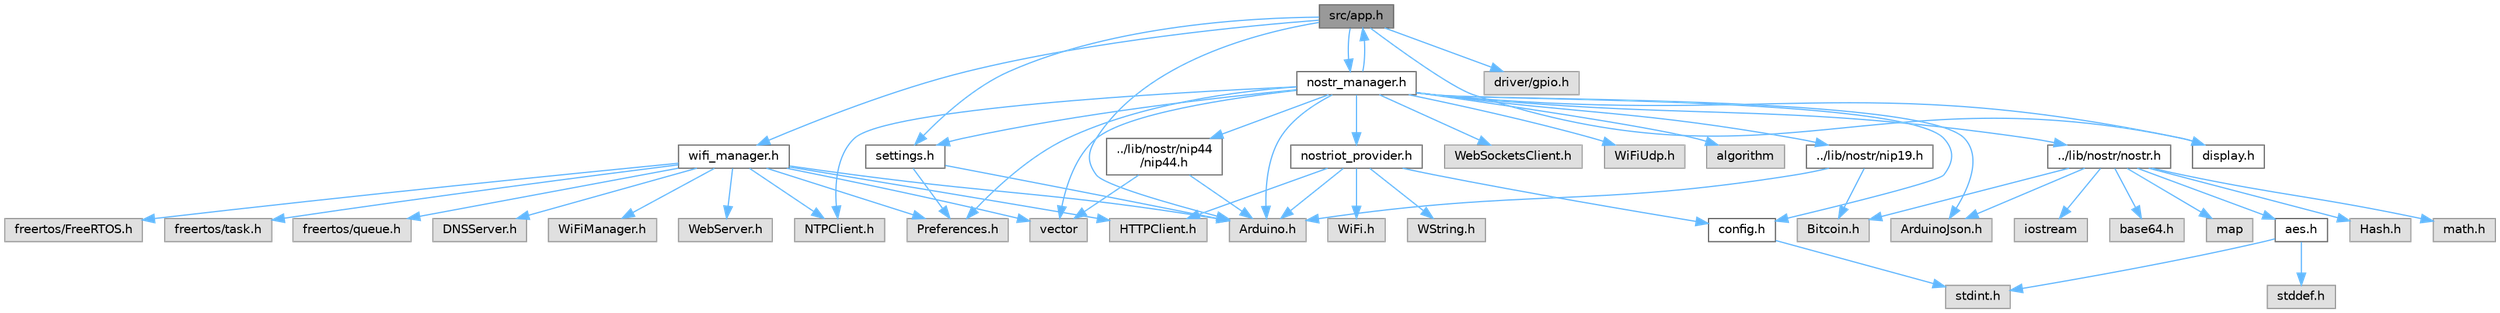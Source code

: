digraph "src/app.h"
{
 // LATEX_PDF_SIZE
  bgcolor="transparent";
  edge [fontname=Helvetica,fontsize=10,labelfontname=Helvetica,labelfontsize=10];
  node [fontname=Helvetica,fontsize=10,shape=box,height=0.2,width=0.4];
  Node1 [label="src/app.h",height=0.2,width=0.4,color="gray40", fillcolor="grey60", style="filled", fontcolor="black",tooltip=" "];
  Node1 -> Node2 [color="steelblue1",style="solid"];
  Node2 [label="Arduino.h",height=0.2,width=0.4,color="grey60", fillcolor="#E0E0E0", style="filled",tooltip=" "];
  Node1 -> Node3 [color="steelblue1",style="solid"];
  Node3 [label="driver/gpio.h",height=0.2,width=0.4,color="grey60", fillcolor="#E0E0E0", style="filled",tooltip=" "];
  Node1 -> Node4 [color="steelblue1",style="solid"];
  Node4 [label="settings.h",height=0.2,width=0.4,color="grey40", fillcolor="white", style="filled",URL="$settings_8h.html",tooltip=" "];
  Node4 -> Node2 [color="steelblue1",style="solid"];
  Node4 -> Node5 [color="steelblue1",style="solid"];
  Node5 [label="Preferences.h",height=0.2,width=0.4,color="grey60", fillcolor="#E0E0E0", style="filled",tooltip=" "];
  Node1 -> Node6 [color="steelblue1",style="solid"];
  Node6 [label="display.h",height=0.2,width=0.4,color="grey40", fillcolor="white", style="filled",URL="$display_8h.html",tooltip=" "];
  Node1 -> Node7 [color="steelblue1",style="solid"];
  Node7 [label="wifi_manager.h",height=0.2,width=0.4,color="grey40", fillcolor="white", style="filled",URL="$wifi__manager_8h.html",tooltip=" "];
  Node7 -> Node2 [color="steelblue1",style="solid"];
  Node7 -> Node8 [color="steelblue1",style="solid"];
  Node8 [label="WiFiManager.h",height=0.2,width=0.4,color="grey60", fillcolor="#E0E0E0", style="filled",tooltip=" "];
  Node7 -> Node9 [color="steelblue1",style="solid"];
  Node9 [label="WebServer.h",height=0.2,width=0.4,color="grey60", fillcolor="#E0E0E0", style="filled",tooltip=" "];
  Node7 -> Node10 [color="steelblue1",style="solid"];
  Node10 [label="DNSServer.h",height=0.2,width=0.4,color="grey60", fillcolor="#E0E0E0", style="filled",tooltip=" "];
  Node7 -> Node11 [color="steelblue1",style="solid"];
  Node11 [label="HTTPClient.h",height=0.2,width=0.4,color="grey60", fillcolor="#E0E0E0", style="filled",tooltip=" "];
  Node7 -> Node5 [color="steelblue1",style="solid"];
  Node7 -> Node12 [color="steelblue1",style="solid"];
  Node12 [label="NTPClient.h",height=0.2,width=0.4,color="grey60", fillcolor="#E0E0E0", style="filled",tooltip=" "];
  Node7 -> Node13 [color="steelblue1",style="solid"];
  Node13 [label="vector",height=0.2,width=0.4,color="grey60", fillcolor="#E0E0E0", style="filled",tooltip=" "];
  Node7 -> Node14 [color="steelblue1",style="solid"];
  Node14 [label="freertos/FreeRTOS.h",height=0.2,width=0.4,color="grey60", fillcolor="#E0E0E0", style="filled",tooltip=" "];
  Node7 -> Node15 [color="steelblue1",style="solid"];
  Node15 [label="freertos/task.h",height=0.2,width=0.4,color="grey60", fillcolor="#E0E0E0", style="filled",tooltip=" "];
  Node7 -> Node16 [color="steelblue1",style="solid"];
  Node16 [label="freertos/queue.h",height=0.2,width=0.4,color="grey60", fillcolor="#E0E0E0", style="filled",tooltip=" "];
  Node1 -> Node17 [color="steelblue1",style="solid"];
  Node17 [label="nostr_manager.h",height=0.2,width=0.4,color="grey40", fillcolor="white", style="filled",URL="$nostr__manager_8h.html",tooltip=" "];
  Node17 -> Node2 [color="steelblue1",style="solid"];
  Node17 -> Node18 [color="steelblue1",style="solid"];
  Node18 [label="WebSocketsClient.h",height=0.2,width=0.4,color="grey60", fillcolor="#E0E0E0", style="filled",tooltip=" "];
  Node17 -> Node19 [color="steelblue1",style="solid"];
  Node19 [label="ArduinoJson.h",height=0.2,width=0.4,color="grey60", fillcolor="#E0E0E0", style="filled",tooltip=" "];
  Node17 -> Node20 [color="steelblue1",style="solid"];
  Node20 [label="WiFiUdp.h",height=0.2,width=0.4,color="grey60", fillcolor="#E0E0E0", style="filled",tooltip=" "];
  Node17 -> Node12 [color="steelblue1",style="solid"];
  Node17 -> Node5 [color="steelblue1",style="solid"];
  Node17 -> Node13 [color="steelblue1",style="solid"];
  Node17 -> Node21 [color="steelblue1",style="solid"];
  Node21 [label="algorithm",height=0.2,width=0.4,color="grey60", fillcolor="#E0E0E0", style="filled",tooltip=" "];
  Node17 -> Node4 [color="steelblue1",style="solid"];
  Node17 -> Node1 [color="steelblue1",style="solid"];
  Node17 -> Node6 [color="steelblue1",style="solid"];
  Node17 -> Node22 [color="steelblue1",style="solid"];
  Node22 [label="config.h",height=0.2,width=0.4,color="grey40", fillcolor="white", style="filled",URL="$config_8h.html",tooltip="System Configuration Constants and Definitions."];
  Node22 -> Node23 [color="steelblue1",style="solid"];
  Node23 [label="stdint.h",height=0.2,width=0.4,color="grey60", fillcolor="#E0E0E0", style="filled",tooltip=" "];
  Node17 -> Node24 [color="steelblue1",style="solid"];
  Node24 [label="nostriot_provider.h",height=0.2,width=0.4,color="grey40", fillcolor="white", style="filled",URL="$nostriot__provider_8h.html",tooltip=" "];
  Node24 -> Node25 [color="steelblue1",style="solid"];
  Node25 [label="WString.h",height=0.2,width=0.4,color="grey60", fillcolor="#E0E0E0", style="filled",tooltip=" "];
  Node24 -> Node2 [color="steelblue1",style="solid"];
  Node24 -> Node26 [color="steelblue1",style="solid"];
  Node26 [label="WiFi.h",height=0.2,width=0.4,color="grey60", fillcolor="#E0E0E0", style="filled",tooltip=" "];
  Node24 -> Node11 [color="steelblue1",style="solid"];
  Node24 -> Node22 [color="steelblue1",style="solid"];
  Node17 -> Node27 [color="steelblue1",style="solid"];
  Node27 [label="../lib/nostr/nostr.h",height=0.2,width=0.4,color="grey40", fillcolor="white", style="filled",URL="$nostr_8h.html",tooltip=" "];
  Node27 -> Node28 [color="steelblue1",style="solid"];
  Node28 [label="Bitcoin.h",height=0.2,width=0.4,color="grey60", fillcolor="#E0E0E0", style="filled",tooltip=" "];
  Node27 -> Node29 [color="steelblue1",style="solid"];
  Node29 [label="Hash.h",height=0.2,width=0.4,color="grey60", fillcolor="#E0E0E0", style="filled",tooltip=" "];
  Node27 -> Node30 [color="steelblue1",style="solid"];
  Node30 [label="math.h",height=0.2,width=0.4,color="grey60", fillcolor="#E0E0E0", style="filled",tooltip=" "];
  Node27 -> Node31 [color="steelblue1",style="solid"];
  Node31 [label="iostream",height=0.2,width=0.4,color="grey60", fillcolor="#E0E0E0", style="filled",tooltip=" "];
  Node27 -> Node32 [color="steelblue1",style="solid"];
  Node32 [label="base64.h",height=0.2,width=0.4,color="grey60", fillcolor="#E0E0E0", style="filled",tooltip=" "];
  Node27 -> Node33 [color="steelblue1",style="solid"];
  Node33 [label="aes.h",height=0.2,width=0.4,color="grey40", fillcolor="white", style="filled",URL="$aes_8h.html",tooltip=" "];
  Node33 -> Node23 [color="steelblue1",style="solid"];
  Node33 -> Node34 [color="steelblue1",style="solid"];
  Node34 [label="stddef.h",height=0.2,width=0.4,color="grey60", fillcolor="#E0E0E0", style="filled",tooltip=" "];
  Node27 -> Node19 [color="steelblue1",style="solid"];
  Node27 -> Node35 [color="steelblue1",style="solid"];
  Node35 [label="map",height=0.2,width=0.4,color="grey60", fillcolor="#E0E0E0", style="filled",tooltip=" "];
  Node17 -> Node36 [color="steelblue1",style="solid"];
  Node36 [label="../lib/nostr/nip44\l/nip44.h",height=0.2,width=0.4,color="grey40", fillcolor="white", style="filled",URL="$nip44_8h.html",tooltip=" "];
  Node36 -> Node2 [color="steelblue1",style="solid"];
  Node36 -> Node13 [color="steelblue1",style="solid"];
  Node17 -> Node37 [color="steelblue1",style="solid"];
  Node37 [label="../lib/nostr/nip19.h",height=0.2,width=0.4,color="grey40", fillcolor="white", style="filled",URL="$nip19_8h.html",tooltip=" "];
  Node37 -> Node2 [color="steelblue1",style="solid"];
  Node37 -> Node28 [color="steelblue1",style="solid"];
}
